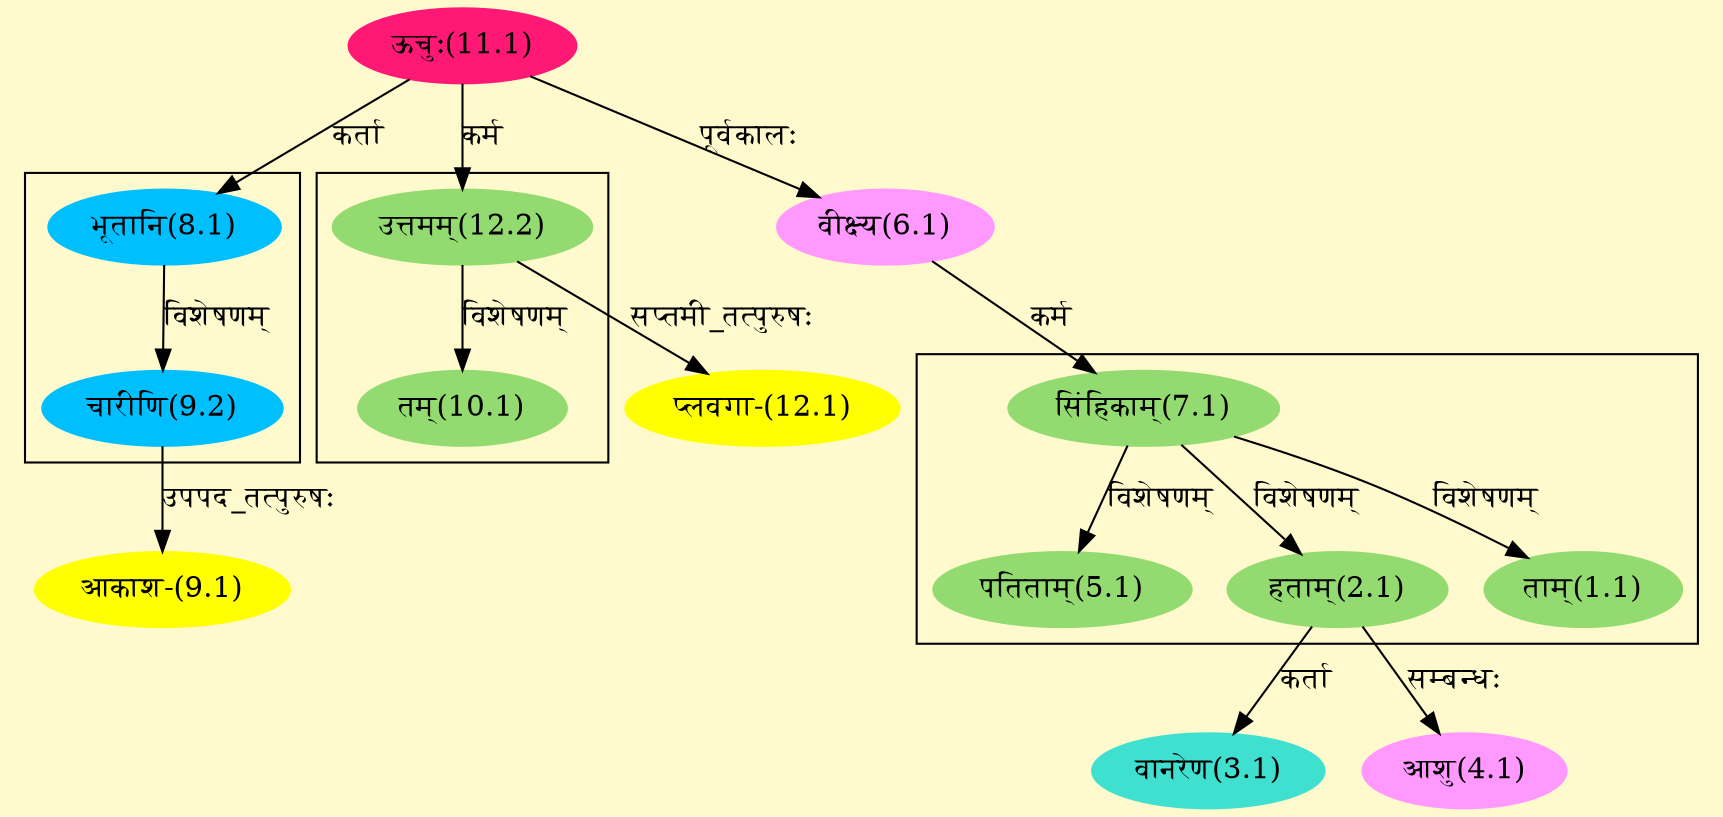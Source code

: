 digraph G{
rankdir=BT;
 compound=true;
 bgcolor="lemonchiffon1";

subgraph cluster_1{
Node1_1 [style=filled, color="#93DB70" label = "ताम्(1.1)"]
Node7_1 [style=filled, color="#93DB70" label = "सिंहिकाम्(7.1)"]
Node2_1 [style=filled, color="#93DB70" label = "हताम्(2.1)"]
Node5_1 [style=filled, color="#93DB70" label = "पतिताम्(5.1)"]

}

subgraph cluster_2{
Node9_2 [style=filled, color="#00BFFF" label = "चारीणि(9.2)"]
Node8_1 [style=filled, color="#00BFFF" label = "भूतानि(8.1)"]

}

subgraph cluster_3{
Node10_1 [style=filled, color="#93DB70" label = "तम्(10.1)"]
Node12_2 [style=filled, color="#93DB70" label = "उत्तमम्(12.2)"]

}
Node3_1 [style=filled, color="#40E0D0" label = "वानरेण(3.1)"]
Node2_1 [style=filled, color="#93DB70" label = "हताम्(2.1)"]
Node4_1 [style=filled, color="#FF99FF" label = "आशु(4.1)"]
Node6_1 [style=filled, color="#FF99FF" label = "वीक्ष्य(6.1)"]
Node11_1 [style=filled, color="#FF1975" label = "ऊचुः(11.1)"]
Node7_1 [style=filled, color="#93DB70" label = "सिंहिकाम्(7.1)"]
Node8_1 [style=filled, color="#00BFFF" label = "भूतानि(8.1)"]
Node9_1 [style=filled, color="#FFFF00" label = "आकाश-(9.1)"]
Node9_2 [style=filled, color="#00BFFF" label = "चारीणि(9.2)"]
Node [style=filled, color="" label = "()"]
Node12_1 [style=filled, color="#FFFF00" label = "प्लवगा-(12.1)"]
Node12_2 [style=filled, color="#93DB70" label = "उत्तमम्(12.2)"]
/* Start of Relations section */

Node1_1 -> Node7_1 [  label="विशेषणम्"  dir="back" ]
Node2_1 -> Node7_1 [  label="विशेषणम्"  dir="back" ]
Node3_1 -> Node2_1 [  label="कर्ता"  dir="back" ]
Node4_1 -> Node2_1 [  label="सम्बन्धः"  dir="back" ]
Node5_1 -> Node7_1 [  label="विशेषणम्"  dir="back" ]
Node6_1 -> Node11_1 [  label="पूर्वकालः"  dir="back" ]
Node7_1 -> Node6_1 [  label="कर्म"  dir="back" ]
Node8_1 -> Node11_1 [  label="कर्ता"  dir="back" ]
Node9_1 -> Node9_2 [  label="उपपद_तत्पुरुषः"  dir="back" ]
Node9_2 -> Node8_1 [  label="विशेषणम्"  dir="back" ]
Node10_1 -> Node12_2 [  label="विशेषणम्"  dir="back" ]
Node12_1 -> Node12_2 [  label="सप्तमी_तत्पुरुषः"  dir="back" ]
Node12_2 -> Node11_1 [  label="कर्म"  dir="back" ]
}
